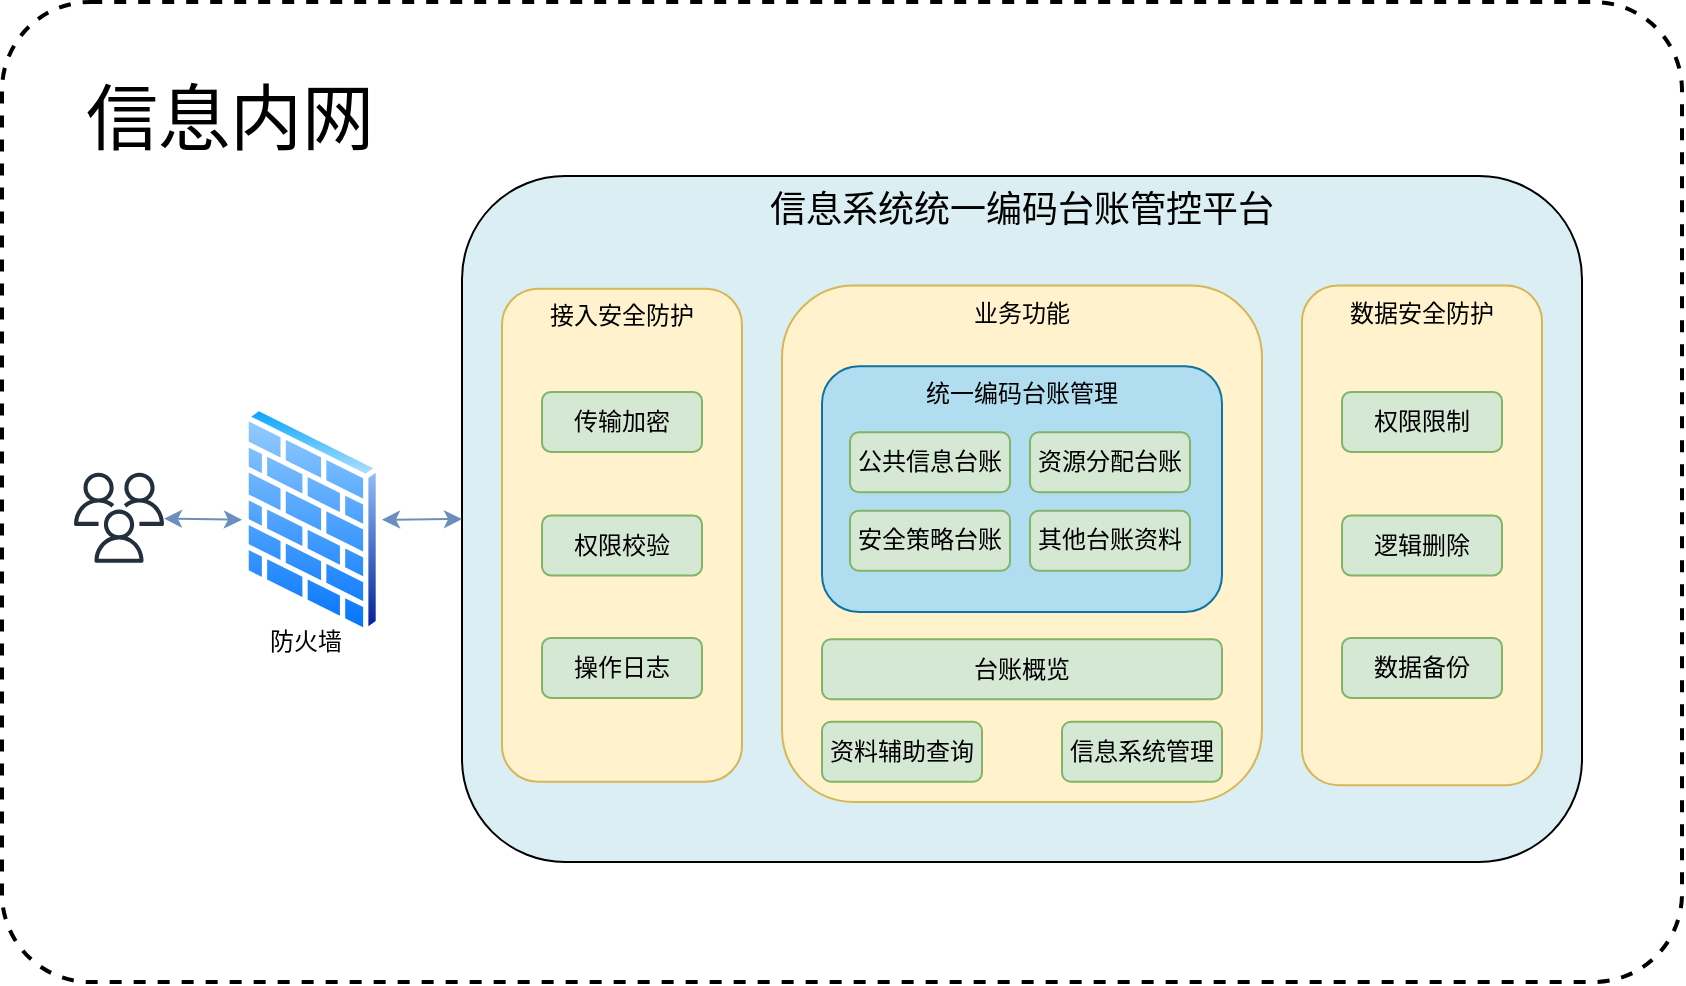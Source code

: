 <mxfile version="21.7.2" type="github">
  <diagram name="第 1 页" id="_wFK92wsSEM_zEu_4nWD">
    <mxGraphModel dx="1535" dy="820" grid="1" gridSize="10" guides="1" tooltips="1" connect="1" arrows="1" fold="1" page="1" pageScale="1" pageWidth="1920" pageHeight="1200" math="0" shadow="0">
      <root>
        <mxCell id="0" />
        <mxCell id="1" parent="0" />
        <mxCell id="udJUYK54N4eHYX3xh_mK-1" value="信息内网" style="rounded=1;whiteSpace=wrap;html=1;dashed=1;verticalAlign=top;fontSize=36;align=left;spacingTop=30;spacingLeft=40;strokeWidth=2;arcSize=9;" vertex="1" parent="1">
          <mxGeometry x="500" y="190" width="840" height="490" as="geometry" />
        </mxCell>
        <mxCell id="udJUYK54N4eHYX3xh_mK-2" value="信息系统统一编码台账管控平台" style="rounded=1;whiteSpace=wrap;html=1;verticalAlign=top;fontSize=18;fillColor=#DBEEF4;" vertex="1" parent="1">
          <mxGeometry x="730" y="277" width="560" height="343" as="geometry" />
        </mxCell>
        <mxCell id="udJUYK54N4eHYX3xh_mK-3" value="" style="sketch=0;outlineConnect=0;fontColor=#232F3E;gradientColor=none;fillColor=#232F3D;strokeColor=none;dashed=0;verticalLabelPosition=bottom;verticalAlign=top;align=center;html=1;fontSize=12;fontStyle=0;aspect=fixed;pointerEvents=1;shape=mxgraph.aws4.users;" vertex="1" parent="1">
          <mxGeometry x="536" y="425.38" width="45" height="45" as="geometry" />
        </mxCell>
        <mxCell id="udJUYK54N4eHYX3xh_mK-4" value="" style="image;aspect=fixed;perimeter=ellipsePerimeter;html=1;align=center;shadow=0;dashed=0;spacingTop=3;image=img/lib/active_directory/firewall.svg;" vertex="1" parent="1">
          <mxGeometry x="620" y="391.51" width="70" height="114.75" as="geometry" />
        </mxCell>
        <mxCell id="udJUYK54N4eHYX3xh_mK-5" value="接入安全防护" style="rounded=1;whiteSpace=wrap;html=1;horizontal=1;verticalAlign=top;fillColor=#fff2cc;strokeColor=#d6b656;" vertex="1" parent="1">
          <mxGeometry x="750" y="333.37" width="120" height="246.51" as="geometry" />
        </mxCell>
        <mxCell id="udJUYK54N4eHYX3xh_mK-6" value="传输加密" style="rounded=1;whiteSpace=wrap;html=1;fillColor=#d5e8d4;strokeColor=#82b366;" vertex="1" parent="1">
          <mxGeometry x="770" y="384.94" width="80" height="30" as="geometry" />
        </mxCell>
        <mxCell id="udJUYK54N4eHYX3xh_mK-7" value="权限校验" style="rounded=1;whiteSpace=wrap;html=1;fillColor=#d5e8d4;strokeColor=#82b366;" vertex="1" parent="1">
          <mxGeometry x="770" y="446.69" width="80" height="30" as="geometry" />
        </mxCell>
        <mxCell id="udJUYK54N4eHYX3xh_mK-8" value="操作日志" style="rounded=1;whiteSpace=wrap;html=1;fillColor=#d5e8d4;strokeColor=#82b366;" vertex="1" parent="1">
          <mxGeometry x="770" y="507.94" width="80" height="30" as="geometry" />
        </mxCell>
        <mxCell id="udJUYK54N4eHYX3xh_mK-9" value="" style="endArrow=classic;startArrow=classic;html=1;rounded=0;entryX=0;entryY=0.5;entryDx=0;entryDy=0;fillColor=#dae8fc;strokeColor=#6c8ebf;" edge="1" parent="1" source="udJUYK54N4eHYX3xh_mK-3" target="udJUYK54N4eHYX3xh_mK-4">
          <mxGeometry width="50" height="50" relative="1" as="geometry">
            <mxPoint x="650" y="608.38" as="sourcePoint" />
            <mxPoint x="700" y="558.38" as="targetPoint" />
          </mxGeometry>
        </mxCell>
        <mxCell id="udJUYK54N4eHYX3xh_mK-10" value="" style="endArrow=classic;startArrow=classic;html=1;rounded=0;entryX=0;entryY=0.5;entryDx=0;entryDy=0;exitX=1;exitY=0.5;exitDx=0;exitDy=0;fillColor=#dae8fc;strokeColor=#6c8ebf;" edge="1" parent="1" source="udJUYK54N4eHYX3xh_mK-4" target="udJUYK54N4eHYX3xh_mK-2">
          <mxGeometry width="50" height="50" relative="1" as="geometry">
            <mxPoint x="630" y="670" as="sourcePoint" />
            <mxPoint x="680" y="620" as="targetPoint" />
          </mxGeometry>
        </mxCell>
        <mxCell id="udJUYK54N4eHYX3xh_mK-11" value="数据安全防护" style="rounded=1;whiteSpace=wrap;html=1;horizontal=1;verticalAlign=top;fillColor=#fff2cc;strokeColor=#d6b656;" vertex="1" parent="1">
          <mxGeometry x="1150" y="331.69" width="120" height="249.88" as="geometry" />
        </mxCell>
        <mxCell id="udJUYK54N4eHYX3xh_mK-12" value="权限限制" style="rounded=1;whiteSpace=wrap;html=1;fillColor=#d5e8d4;strokeColor=#82b366;" vertex="1" parent="1">
          <mxGeometry x="1170" y="384.94" width="80" height="30" as="geometry" />
        </mxCell>
        <mxCell id="udJUYK54N4eHYX3xh_mK-13" value="逻辑删除" style="rounded=1;whiteSpace=wrap;html=1;fillColor=#d5e8d4;strokeColor=#82b366;" vertex="1" parent="1">
          <mxGeometry x="1170" y="446.69" width="80" height="30" as="geometry" />
        </mxCell>
        <mxCell id="udJUYK54N4eHYX3xh_mK-14" value="数据备份" style="rounded=1;whiteSpace=wrap;html=1;fillColor=#d5e8d4;strokeColor=#82b366;" vertex="1" parent="1">
          <mxGeometry x="1170" y="507.94" width="80" height="30" as="geometry" />
        </mxCell>
        <mxCell id="udJUYK54N4eHYX3xh_mK-15" value="业务功能" style="rounded=1;whiteSpace=wrap;html=1;horizontal=1;verticalAlign=top;fillColor=#fff2cc;strokeColor=#d6b656;" vertex="1" parent="1">
          <mxGeometry x="890" y="331.69" width="240" height="258.31" as="geometry" />
        </mxCell>
        <mxCell id="udJUYK54N4eHYX3xh_mK-20" value="资料辅助查询" style="rounded=1;whiteSpace=wrap;html=1;fillColor=#d5e8d4;strokeColor=#82b366;" vertex="1" parent="1">
          <mxGeometry x="910" y="549.88" width="80" height="30" as="geometry" />
        </mxCell>
        <mxCell id="udJUYK54N4eHYX3xh_mK-22" value="防火墙" style="text;html=1;strokeColor=none;fillColor=none;align=center;verticalAlign=middle;whiteSpace=wrap;rounded=0;" vertex="1" parent="1">
          <mxGeometry x="622" y="495" width="60" height="30" as="geometry" />
        </mxCell>
        <mxCell id="udJUYK54N4eHYX3xh_mK-23" value="台账概览" style="rounded=1;whiteSpace=wrap;html=1;fillColor=#d5e8d4;strokeColor=#82b366;" vertex="1" parent="1">
          <mxGeometry x="910" y="508.62" width="200" height="30" as="geometry" />
        </mxCell>
        <mxCell id="udJUYK54N4eHYX3xh_mK-24" value="统一编码台账管理" style="rounded=1;whiteSpace=wrap;html=1;verticalAlign=top;fillColor=#b1ddf0;strokeColor=#10739e;" vertex="1" parent="1">
          <mxGeometry x="910" y="372.07" width="200" height="122.93" as="geometry" />
        </mxCell>
        <mxCell id="udJUYK54N4eHYX3xh_mK-16" value="公共信息台账" style="rounded=1;whiteSpace=wrap;html=1;fillColor=#d5e8d4;strokeColor=#82b366;" vertex="1" parent="1">
          <mxGeometry x="924" y="405.13" width="80" height="30" as="geometry" />
        </mxCell>
        <mxCell id="udJUYK54N4eHYX3xh_mK-17" value="资源分配台账" style="rounded=1;whiteSpace=wrap;html=1;fillColor=#d5e8d4;strokeColor=#82b366;" vertex="1" parent="1">
          <mxGeometry x="1014" y="405.13" width="80" height="30" as="geometry" />
        </mxCell>
        <mxCell id="udJUYK54N4eHYX3xh_mK-18" value="安全策略台账" style="rounded=1;whiteSpace=wrap;html=1;fillColor=#d5e8d4;strokeColor=#82b366;" vertex="1" parent="1">
          <mxGeometry x="924" y="444.37" width="80" height="30" as="geometry" />
        </mxCell>
        <mxCell id="udJUYK54N4eHYX3xh_mK-19" value="其他台账资料" style="rounded=1;whiteSpace=wrap;html=1;fillColor=#d5e8d4;strokeColor=#82b366;" vertex="1" parent="1">
          <mxGeometry x="1014" y="444.37" width="80" height="30" as="geometry" />
        </mxCell>
        <mxCell id="udJUYK54N4eHYX3xh_mK-27" value="信息系统管理" style="rounded=1;whiteSpace=wrap;html=1;fillColor=#d5e8d4;strokeColor=#82b366;" vertex="1" parent="1">
          <mxGeometry x="1030" y="549.88" width="80" height="30" as="geometry" />
        </mxCell>
      </root>
    </mxGraphModel>
  </diagram>
</mxfile>

